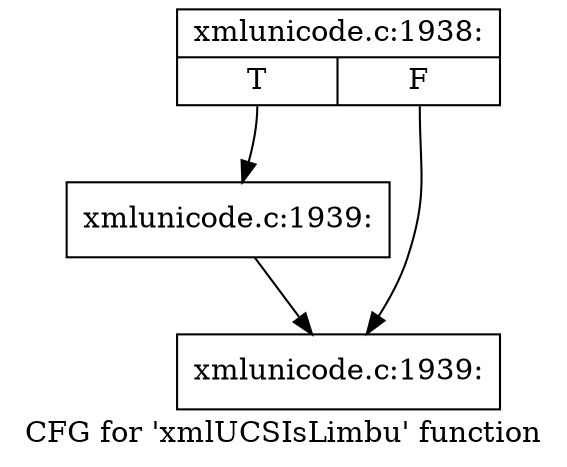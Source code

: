 digraph "CFG for 'xmlUCSIsLimbu' function" {
	label="CFG for 'xmlUCSIsLimbu' function";

	Node0x4e61ab0 [shape=record,label="{xmlunicode.c:1938:|{<s0>T|<s1>F}}"];
	Node0x4e61ab0:s0 -> Node0x4e61cf0;
	Node0x4e61ab0:s1 -> Node0x4e61de0;
	Node0x4e61cf0 [shape=record,label="{xmlunicode.c:1939:}"];
	Node0x4e61cf0 -> Node0x4e61de0;
	Node0x4e61de0 [shape=record,label="{xmlunicode.c:1939:}"];
}
